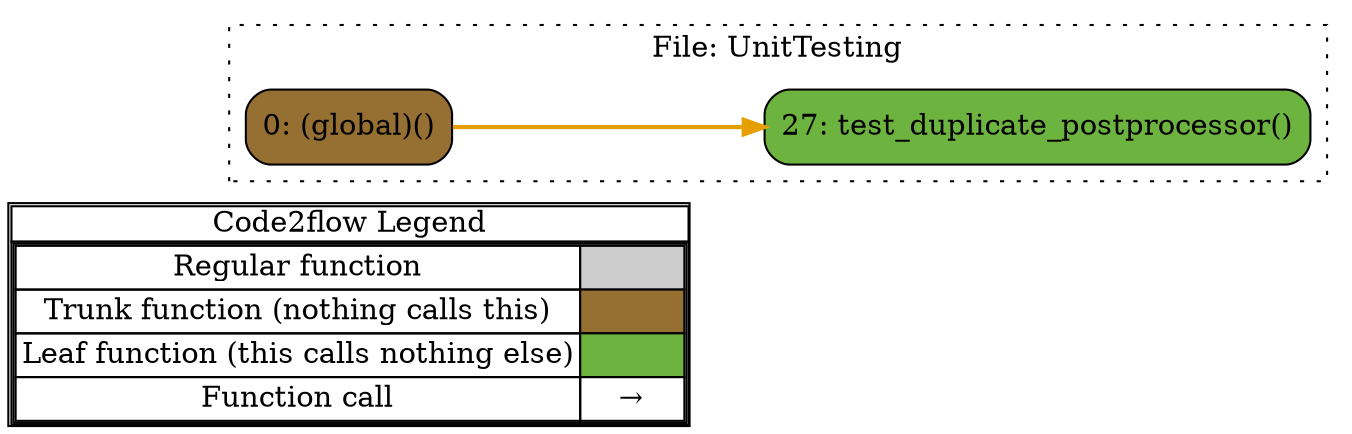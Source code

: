 digraph G {
concentrate=true;
splines="ortho";
rankdir="LR";
subgraph legend{
    rank = min;
    label = "legend";
    Legend [shape=none, margin=0, label = <
        <table cellspacing="0" cellpadding="0" border="1"><tr><td>Code2flow Legend</td></tr><tr><td>
        <table cellspacing="0">
        <tr><td>Regular function</td><td width="50px" bgcolor='#cccccc'></td></tr>
        <tr><td>Trunk function (nothing calls this)</td><td bgcolor='#966F33'></td></tr>
        <tr><td>Leaf function (this calls nothing else)</td><td bgcolor='#6db33f'></td></tr>
        <tr><td>Function call</td><td><font color='black'>&#8594;</font></td></tr>
        </table></td></tr></table>
        >];
}node_9df1ed11 [label="0: (global)()" name="UnitTesting::(global)" shape="rect" style="rounded,filled" fillcolor="#966F33" ];
node_f0272558 [label="27: test_duplicate_postprocessor()" name="UnitTesting::test_duplicate_postprocessor" shape="rect" style="rounded,filled" fillcolor="#6db33f" ];
node_9df1ed11 -> node_f0272558 [color="#E69F00" penwidth="2"];
subgraph cluster_83d9f2e1 {
    node_f0272558 node_9df1ed11;
    label="File: UnitTesting";
    name="UnitTesting";
    style="filled";
    graph[style=dotted];
};
}
